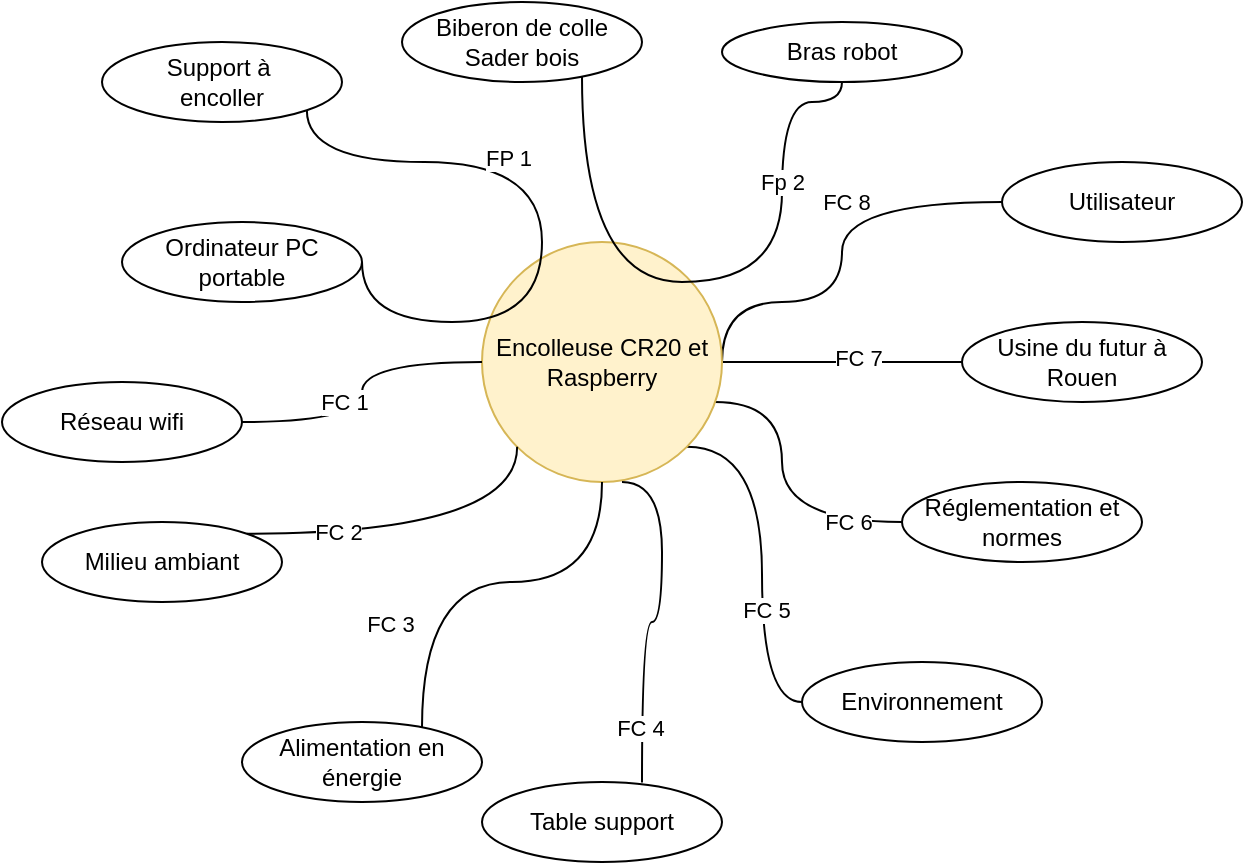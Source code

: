 <mxfile version="26.0.10">
  <diagram name="Page-1" id="jlfPTwxIBofA1yrSqcrZ">
    <mxGraphModel dx="1434" dy="738" grid="1" gridSize="10" guides="1" tooltips="1" connect="1" arrows="1" fold="1" page="1" pageScale="1" pageWidth="827" pageHeight="1169" math="0" shadow="0">
      <root>
        <mxCell id="0" />
        <mxCell id="1" parent="0" />
        <mxCell id="RsO8aFewrcQ2abt0Akd3-24" style="edgeStyle=orthogonalEdgeStyle;rounded=0;orthogonalLoop=1;jettySize=auto;html=1;exitX=1;exitY=1;exitDx=0;exitDy=0;entryX=0;entryY=0.5;entryDx=0;entryDy=0;endArrow=none;startFill=0;curved=1;" parent="1" source="RsO8aFewrcQ2abt0Akd3-1" target="RsO8aFewrcQ2abt0Akd3-23" edge="1">
          <mxGeometry relative="1" as="geometry" />
        </mxCell>
        <mxCell id="RsO8aFewrcQ2abt0Akd3-25" value="FC 5" style="edgeLabel;html=1;align=center;verticalAlign=middle;resizable=0;points=[];" parent="RsO8aFewrcQ2abt0Akd3-24" vertex="1" connectable="0">
          <mxGeometry x="0.287" y="2" relative="1" as="geometry">
            <mxPoint as="offset" />
          </mxGeometry>
        </mxCell>
        <mxCell id="RsO8aFewrcQ2abt0Akd3-27" style="edgeStyle=orthogonalEdgeStyle;rounded=0;orthogonalLoop=1;jettySize=auto;html=1;entryX=0;entryY=0.5;entryDx=0;entryDy=0;endArrow=none;startFill=0;curved=1;" parent="1" source="RsO8aFewrcQ2abt0Akd3-1" target="RsO8aFewrcQ2abt0Akd3-26" edge="1">
          <mxGeometry relative="1" as="geometry">
            <Array as="points">
              <mxPoint x="460" y="270" />
              <mxPoint x="460" y="330" />
            </Array>
          </mxGeometry>
        </mxCell>
        <mxCell id="RsO8aFewrcQ2abt0Akd3-28" value="FC 6" style="edgeLabel;html=1;align=center;verticalAlign=middle;resizable=0;points=[];" parent="RsO8aFewrcQ2abt0Akd3-27" vertex="1" connectable="0">
          <mxGeometry x="0.647" y="4" relative="1" as="geometry">
            <mxPoint y="4" as="offset" />
          </mxGeometry>
        </mxCell>
        <mxCell id="RsO8aFewrcQ2abt0Akd3-31" style="edgeStyle=orthogonalEdgeStyle;rounded=0;orthogonalLoop=1;jettySize=auto;html=1;exitX=1;exitY=0.5;exitDx=0;exitDy=0;entryX=0;entryY=0.5;entryDx=0;entryDy=0;endArrow=none;startFill=0;curved=1;" parent="1" source="RsO8aFewrcQ2abt0Akd3-1" target="RsO8aFewrcQ2abt0Akd3-29" edge="1">
          <mxGeometry relative="1" as="geometry">
            <Array as="points">
              <mxPoint x="430" y="220" />
              <mxPoint x="490" y="220" />
              <mxPoint x="490" y="170" />
            </Array>
          </mxGeometry>
        </mxCell>
        <mxCell id="RsO8aFewrcQ2abt0Akd3-33" value="FC 8" style="edgeLabel;html=1;align=center;verticalAlign=middle;resizable=0;points=[];" parent="RsO8aFewrcQ2abt0Akd3-31" vertex="1" connectable="0">
          <mxGeometry x="0.289" relative="1" as="geometry">
            <mxPoint as="offset" />
          </mxGeometry>
        </mxCell>
        <mxCell id="Q5kf0Dnl5NtPw5yaK_18-1" style="edgeStyle=entityRelationEdgeStyle;rounded=0;orthogonalLoop=1;jettySize=auto;html=1;entryX=0;entryY=0.5;entryDx=0;entryDy=0;endArrow=none;startFill=0;" edge="1" parent="1" source="RsO8aFewrcQ2abt0Akd3-1" target="RsO8aFewrcQ2abt0Akd3-30">
          <mxGeometry relative="1" as="geometry" />
        </mxCell>
        <mxCell id="Q5kf0Dnl5NtPw5yaK_18-2" value="FC 7" style="edgeLabel;html=1;align=center;verticalAlign=middle;resizable=0;points=[];" vertex="1" connectable="0" parent="Q5kf0Dnl5NtPw5yaK_18-1">
          <mxGeometry x="0.133" y="2" relative="1" as="geometry">
            <mxPoint as="offset" />
          </mxGeometry>
        </mxCell>
        <mxCell id="RsO8aFewrcQ2abt0Akd3-1" value="Encolleuse CR20 et Raspberry" style="ellipse;whiteSpace=wrap;html=1;aspect=fixed;fillColor=#fff2cc;strokeColor=#d6b656;" parent="1" vertex="1">
          <mxGeometry x="310" y="190" width="120" height="120" as="geometry" />
        </mxCell>
        <mxCell id="RsO8aFewrcQ2abt0Akd3-2" value="Support à&amp;nbsp;&lt;div&gt;encoller&lt;/div&gt;" style="ellipse;whiteSpace=wrap;html=1;" parent="1" vertex="1">
          <mxGeometry x="120" y="90" width="120" height="40" as="geometry" />
        </mxCell>
        <mxCell id="RsO8aFewrcQ2abt0Akd3-6" style="edgeStyle=orthogonalEdgeStyle;rounded=0;orthogonalLoop=1;jettySize=auto;html=1;entryX=0.5;entryY=1;entryDx=0;entryDy=0;endArrow=none;startFill=0;curved=1;" parent="1" source="RsO8aFewrcQ2abt0Akd3-3" target="RsO8aFewrcQ2abt0Akd3-4" edge="1">
          <mxGeometry relative="1" as="geometry">
            <Array as="points">
              <mxPoint x="360" y="210" />
              <mxPoint x="460" y="210" />
              <mxPoint x="460" y="120" />
            </Array>
          </mxGeometry>
        </mxCell>
        <mxCell id="RsO8aFewrcQ2abt0Akd3-9" value="Fp 2" style="edgeLabel;html=1;align=center;verticalAlign=middle;resizable=0;points=[];" parent="RsO8aFewrcQ2abt0Akd3-6" vertex="1" connectable="0">
          <mxGeometry x="0.521" relative="1" as="geometry">
            <mxPoint as="offset" />
          </mxGeometry>
        </mxCell>
        <mxCell id="RsO8aFewrcQ2abt0Akd3-3" value="Biberon de colle&lt;div&gt;Sader bois&lt;/div&gt;" style="ellipse;whiteSpace=wrap;html=1;" parent="1" vertex="1">
          <mxGeometry x="270" y="70" width="120" height="40" as="geometry" />
        </mxCell>
        <mxCell id="RsO8aFewrcQ2abt0Akd3-4" value="Bras robot" style="ellipse;whiteSpace=wrap;html=1;" parent="1" vertex="1">
          <mxGeometry x="430" y="80" width="120" height="30" as="geometry" />
        </mxCell>
        <mxCell id="RsO8aFewrcQ2abt0Akd3-8" style="edgeStyle=orthogonalEdgeStyle;rounded=0;orthogonalLoop=1;jettySize=auto;html=1;entryX=1;entryY=1;entryDx=0;entryDy=0;endArrow=none;startFill=0;curved=1;" parent="1" source="RsO8aFewrcQ2abt0Akd3-7" target="RsO8aFewrcQ2abt0Akd3-2" edge="1">
          <mxGeometry relative="1" as="geometry">
            <Array as="points">
              <mxPoint x="250" y="230" />
              <mxPoint x="340" y="230" />
              <mxPoint x="340" y="150" />
              <mxPoint x="222" y="150" />
            </Array>
          </mxGeometry>
        </mxCell>
        <mxCell id="RsO8aFewrcQ2abt0Akd3-10" value="FP 1" style="edgeLabel;html=1;align=center;verticalAlign=middle;resizable=0;points=[];" parent="RsO8aFewrcQ2abt0Akd3-8" vertex="1" connectable="0">
          <mxGeometry x="0.265" y="-2" relative="1" as="geometry">
            <mxPoint as="offset" />
          </mxGeometry>
        </mxCell>
        <mxCell id="RsO8aFewrcQ2abt0Akd3-7" value="Ordinateur PC&lt;div&gt;portable&lt;/div&gt;" style="ellipse;whiteSpace=wrap;html=1;" parent="1" vertex="1">
          <mxGeometry x="130" y="180" width="120" height="40" as="geometry" />
        </mxCell>
        <mxCell id="RsO8aFewrcQ2abt0Akd3-12" style="edgeStyle=orthogonalEdgeStyle;rounded=0;orthogonalLoop=1;jettySize=auto;html=1;entryX=0;entryY=0.5;entryDx=0;entryDy=0;endArrow=none;startFill=0;curved=1;" parent="1" source="RsO8aFewrcQ2abt0Akd3-11" target="RsO8aFewrcQ2abt0Akd3-1" edge="1">
          <mxGeometry relative="1" as="geometry" />
        </mxCell>
        <mxCell id="RsO8aFewrcQ2abt0Akd3-13" value="FC 1" style="edgeLabel;html=1;align=center;verticalAlign=middle;resizable=0;points=[];" parent="RsO8aFewrcQ2abt0Akd3-12" vertex="1" connectable="0">
          <mxGeometry x="-0.529" y="2" relative="1" as="geometry">
            <mxPoint x="15" y="-8" as="offset" />
          </mxGeometry>
        </mxCell>
        <mxCell id="RsO8aFewrcQ2abt0Akd3-11" value="Réseau wifi" style="ellipse;whiteSpace=wrap;html=1;" parent="1" vertex="1">
          <mxGeometry x="70" y="260" width="120" height="40" as="geometry" />
        </mxCell>
        <mxCell id="RsO8aFewrcQ2abt0Akd3-15" style="edgeStyle=orthogonalEdgeStyle;rounded=0;orthogonalLoop=1;jettySize=auto;html=1;exitX=1;exitY=0;exitDx=0;exitDy=0;entryX=0;entryY=1;entryDx=0;entryDy=0;endArrow=none;startFill=0;curved=1;" parent="1" source="RsO8aFewrcQ2abt0Akd3-14" target="RsO8aFewrcQ2abt0Akd3-1" edge="1">
          <mxGeometry relative="1" as="geometry" />
        </mxCell>
        <mxCell id="RsO8aFewrcQ2abt0Akd3-16" value="FC 2" style="edgeLabel;html=1;align=center;verticalAlign=middle;resizable=0;points=[];" parent="RsO8aFewrcQ2abt0Akd3-15" vertex="1" connectable="0">
          <mxGeometry x="-0.494" y="1" relative="1" as="geometry">
            <mxPoint as="offset" />
          </mxGeometry>
        </mxCell>
        <mxCell id="RsO8aFewrcQ2abt0Akd3-14" value="Milieu ambiant" style="ellipse;whiteSpace=wrap;html=1;" parent="1" vertex="1">
          <mxGeometry x="90" y="330" width="120" height="40" as="geometry" />
        </mxCell>
        <mxCell id="RsO8aFewrcQ2abt0Akd3-18" style="edgeStyle=orthogonalEdgeStyle;rounded=0;orthogonalLoop=1;jettySize=auto;html=1;entryX=0.5;entryY=1;entryDx=0;entryDy=0;endArrow=none;startFill=0;curved=1;" parent="1" source="RsO8aFewrcQ2abt0Akd3-17" target="RsO8aFewrcQ2abt0Akd3-1" edge="1">
          <mxGeometry relative="1" as="geometry">
            <Array as="points">
              <mxPoint x="280" y="360" />
              <mxPoint x="370" y="360" />
            </Array>
          </mxGeometry>
        </mxCell>
        <mxCell id="RsO8aFewrcQ2abt0Akd3-19" value="FC 3" style="edgeLabel;html=1;align=center;verticalAlign=middle;resizable=0;points=[];" parent="RsO8aFewrcQ2abt0Akd3-18" vertex="1" connectable="0">
          <mxGeometry x="-0.508" y="1" relative="1" as="geometry">
            <mxPoint x="-15" y="1" as="offset" />
          </mxGeometry>
        </mxCell>
        <mxCell id="RsO8aFewrcQ2abt0Akd3-17" value="Alimentation en énergie" style="ellipse;whiteSpace=wrap;html=1;" parent="1" vertex="1">
          <mxGeometry x="190" y="430" width="120" height="40" as="geometry" />
        </mxCell>
        <mxCell id="RsO8aFewrcQ2abt0Akd3-21" style="edgeStyle=orthogonalEdgeStyle;rounded=0;orthogonalLoop=1;jettySize=auto;html=1;entryX=0.5;entryY=1;entryDx=0;entryDy=0;endArrow=none;startFill=0;curved=1;" parent="1" edge="1">
          <mxGeometry relative="1" as="geometry">
            <mxPoint x="390" y="460.28" as="sourcePoint" />
            <mxPoint x="380" y="310" as="targetPoint" />
            <Array as="points">
              <mxPoint x="390" y="380" />
              <mxPoint x="400" y="380" />
              <mxPoint x="400" y="310" />
            </Array>
          </mxGeometry>
        </mxCell>
        <mxCell id="RsO8aFewrcQ2abt0Akd3-22" value="FC 4" style="edgeLabel;html=1;align=center;verticalAlign=middle;resizable=0;points=[];" parent="RsO8aFewrcQ2abt0Akd3-21" vertex="1" connectable="0">
          <mxGeometry x="-0.688" y="1" relative="1" as="geometry">
            <mxPoint as="offset" />
          </mxGeometry>
        </mxCell>
        <mxCell id="RsO8aFewrcQ2abt0Akd3-20" value="Table support" style="ellipse;whiteSpace=wrap;html=1;" parent="1" vertex="1">
          <mxGeometry x="310" y="460" width="120" height="40" as="geometry" />
        </mxCell>
        <mxCell id="RsO8aFewrcQ2abt0Akd3-23" value="Environnement" style="ellipse;whiteSpace=wrap;html=1;" parent="1" vertex="1">
          <mxGeometry x="470" y="400" width="120" height="40" as="geometry" />
        </mxCell>
        <mxCell id="RsO8aFewrcQ2abt0Akd3-26" value="Réglementation et normes" style="ellipse;whiteSpace=wrap;html=1;" parent="1" vertex="1">
          <mxGeometry x="520" y="310" width="120" height="40" as="geometry" />
        </mxCell>
        <mxCell id="RsO8aFewrcQ2abt0Akd3-29" value="Utilisateur" style="ellipse;whiteSpace=wrap;html=1;" parent="1" vertex="1">
          <mxGeometry x="570" y="150" width="120" height="40" as="geometry" />
        </mxCell>
        <mxCell id="RsO8aFewrcQ2abt0Akd3-30" value="Usine du futur à Rouen" style="ellipse;whiteSpace=wrap;html=1;" parent="1" vertex="1">
          <mxGeometry x="550" y="230" width="120" height="40" as="geometry" />
        </mxCell>
      </root>
    </mxGraphModel>
  </diagram>
</mxfile>
